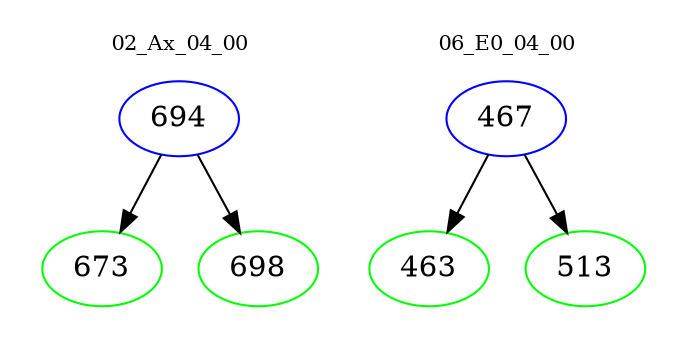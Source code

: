 digraph{
subgraph cluster_0 {
color = white
label = "02_Ax_04_00";
fontsize=10;
T0_694 [label="694", color="blue"]
T0_694 -> T0_673 [color="black"]
T0_673 [label="673", color="green"]
T0_694 -> T0_698 [color="black"]
T0_698 [label="698", color="green"]
}
subgraph cluster_1 {
color = white
label = "06_E0_04_00";
fontsize=10;
T1_467 [label="467", color="blue"]
T1_467 -> T1_463 [color="black"]
T1_463 [label="463", color="green"]
T1_467 -> T1_513 [color="black"]
T1_513 [label="513", color="green"]
}
}
